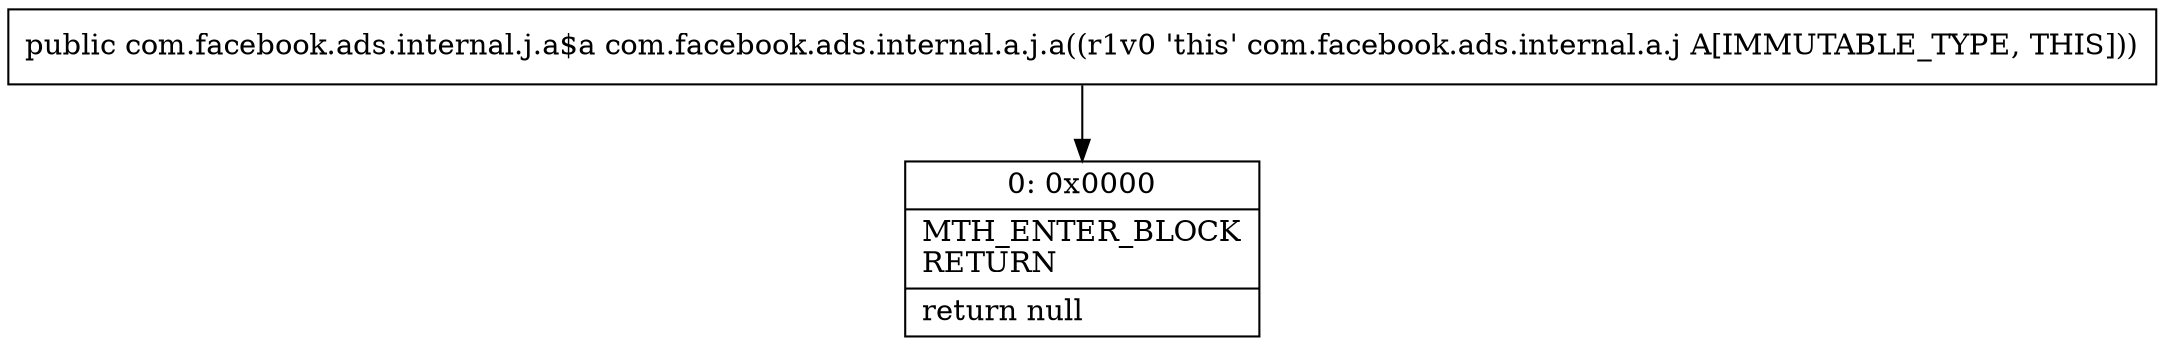 digraph "CFG forcom.facebook.ads.internal.a.j.a()Lcom\/facebook\/ads\/internal\/j\/a$a;" {
Node_0 [shape=record,label="{0\:\ 0x0000|MTH_ENTER_BLOCK\lRETURN\l|return null\l}"];
MethodNode[shape=record,label="{public com.facebook.ads.internal.j.a$a com.facebook.ads.internal.a.j.a((r1v0 'this' com.facebook.ads.internal.a.j A[IMMUTABLE_TYPE, THIS])) }"];
MethodNode -> Node_0;
}

